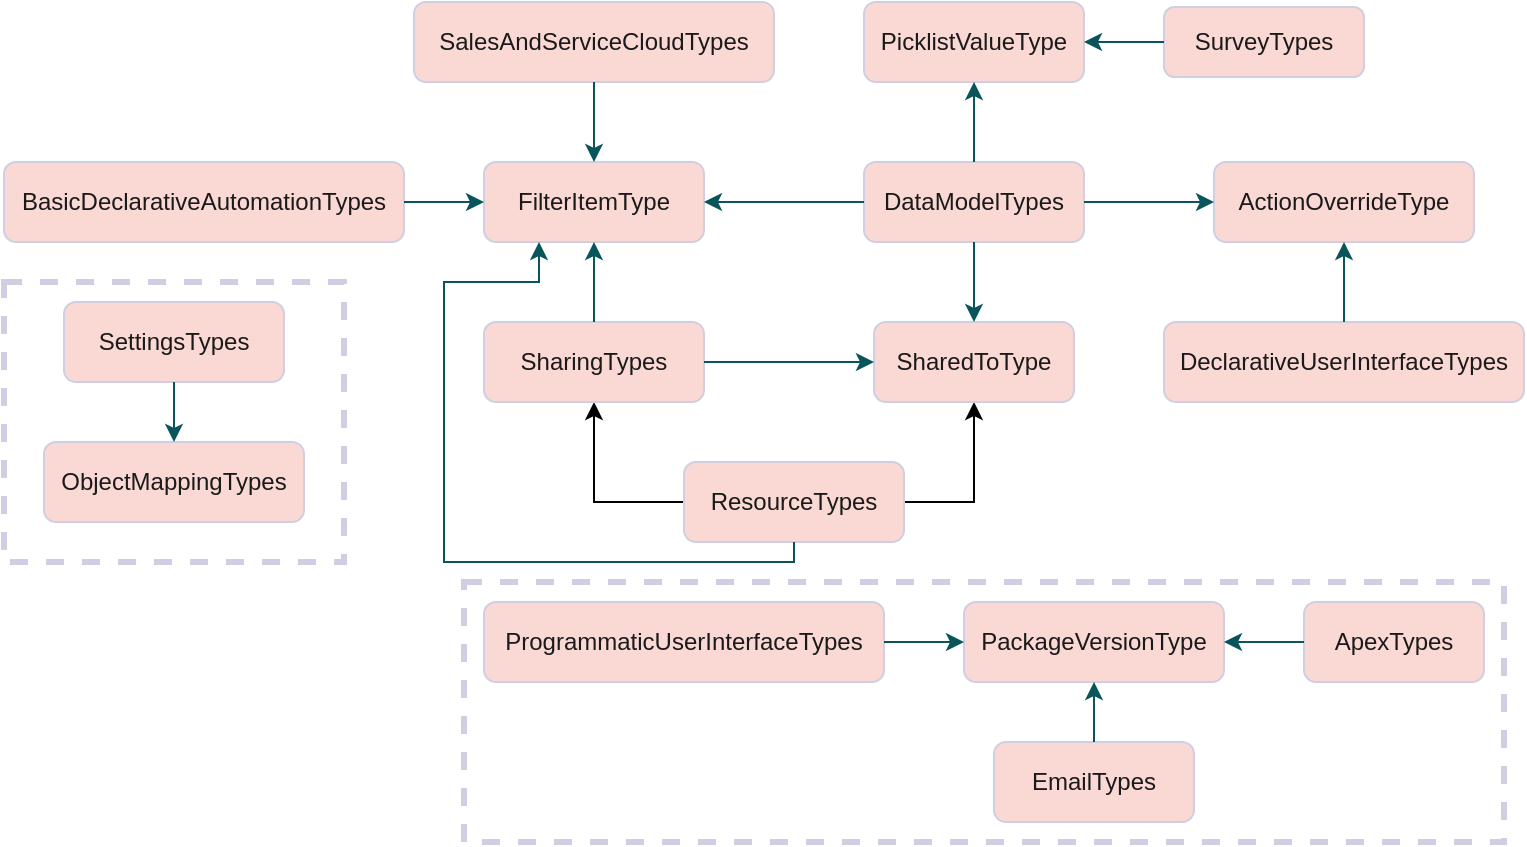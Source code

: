 <mxfile version="16.5.1" type="device"><diagram id="BNyLMyU43pN-Q8ox1tJb" name="Page-1"><mxGraphModel dx="782" dy="585" grid="1" gridSize="10" guides="1" tooltips="1" connect="1" arrows="1" fold="1" page="1" pageScale="1" pageWidth="850" pageHeight="1100" math="0" shadow="0"><root><mxCell id="0"/><mxCell id="1" parent="0"/><mxCell id="GSQGnooPn4CozJIhr5G7-34" value="" style="group;fontColor=#1A1A1A;" parent="1" vertex="1" connectable="0"><mxGeometry x="20" y="100" width="760" height="310" as="geometry"/></mxCell><mxCell id="VjwN_eRnw1BUtJpqLGmb-1" style="edgeStyle=orthogonalEdgeStyle;rounded=0;orthogonalLoop=1;jettySize=auto;html=1;entryX=0.5;entryY=1;entryDx=0;entryDy=0;exitX=0;exitY=0.5;exitDx=0;exitDy=0;" parent="GSQGnooPn4CozJIhr5G7-34" source="GSQGnooPn4CozJIhr5G7-5" target="GSQGnooPn4CozJIhr5G7-6" edge="1"><mxGeometry relative="1" as="geometry"><Array as="points"><mxPoint x="295" y="250"/></Array></mxGeometry></mxCell><mxCell id="g7QvJdN4x5AlrwB24SA4-1" style="edgeStyle=orthogonalEdgeStyle;rounded=0;orthogonalLoop=1;jettySize=auto;html=1;entryX=0.5;entryY=1;entryDx=0;entryDy=0;exitX=1;exitY=0.5;exitDx=0;exitDy=0;" edge="1" parent="GSQGnooPn4CozJIhr5G7-34" source="GSQGnooPn4CozJIhr5G7-5" target="GSQGnooPn4CozJIhr5G7-7"><mxGeometry relative="1" as="geometry"/></mxCell><mxCell id="GSQGnooPn4CozJIhr5G7-5" value="ResourceTypes" style="rounded=1;whiteSpace=wrap;html=1;fillColor=#FAD9D5;strokeColor=#D0CEE2;fontColor=#1A1A1A;" parent="GSQGnooPn4CozJIhr5G7-34" vertex="1"><mxGeometry x="340" y="230" width="110" height="40" as="geometry"/></mxCell><mxCell id="GSQGnooPn4CozJIhr5G7-6" value="SharingTypes" style="rounded=1;whiteSpace=wrap;html=1;fillColor=#FAD9D5;strokeColor=#D0CEE2;fontColor=#1A1A1A;" parent="GSQGnooPn4CozJIhr5G7-34" vertex="1"><mxGeometry x="240" y="160" width="110" height="40" as="geometry"/></mxCell><mxCell id="GSQGnooPn4CozJIhr5G7-7" value="SharedToType" style="rounded=1;whiteSpace=wrap;html=1;fillColor=#FAD9D5;strokeColor=#D0CEE2;fontColor=#1A1A1A;" parent="GSQGnooPn4CozJIhr5G7-34" vertex="1"><mxGeometry x="435" y="160" width="100" height="40" as="geometry"/></mxCell><mxCell id="GSQGnooPn4CozJIhr5G7-8" value="DeclarativeUserInterfaceTypes" style="rounded=1;whiteSpace=wrap;html=1;fillColor=#FAD9D5;strokeColor=#D0CEE2;fontColor=#1A1A1A;" parent="GSQGnooPn4CozJIhr5G7-34" vertex="1"><mxGeometry x="580" y="160" width="180" height="40" as="geometry"/></mxCell><mxCell id="GSQGnooPn4CozJIhr5G7-9" value="ActionOverrideType" style="rounded=1;whiteSpace=wrap;html=1;fillColor=#FAD9D5;strokeColor=#D0CEE2;fontColor=#1A1A1A;" parent="GSQGnooPn4CozJIhr5G7-34" vertex="1"><mxGeometry x="605" y="80" width="130" height="40" as="geometry"/></mxCell><mxCell id="GSQGnooPn4CozJIhr5G7-10" value="DataModelTypes" style="rounded=1;whiteSpace=wrap;html=1;fillColor=#FAD9D5;strokeColor=#D0CEE2;fontColor=#1A1A1A;" parent="GSQGnooPn4CozJIhr5G7-34" vertex="1"><mxGeometry x="430" y="80" width="110" height="40" as="geometry"/></mxCell><mxCell id="GSQGnooPn4CozJIhr5G7-11" value="SurveyTypes" style="rounded=1;whiteSpace=wrap;html=1;fillColor=#FAD9D5;strokeColor=#D0CEE2;fontColor=#1A1A1A;" parent="GSQGnooPn4CozJIhr5G7-34" vertex="1"><mxGeometry x="580" y="2.5" width="100" height="35" as="geometry"/></mxCell><mxCell id="GSQGnooPn4CozJIhr5G7-12" value="PicklistValueType" style="rounded=1;whiteSpace=wrap;html=1;fillColor=#FAD9D5;strokeColor=#D0CEE2;fontColor=#1A1A1A;" parent="GSQGnooPn4CozJIhr5G7-34" vertex="1"><mxGeometry x="430" width="110" height="40" as="geometry"/></mxCell><mxCell id="GSQGnooPn4CozJIhr5G7-15" value="BasicDeclarativeAutomationTypes" style="rounded=1;whiteSpace=wrap;html=1;fillColor=#FAD9D5;strokeColor=#D0CEE2;fontColor=#1A1A1A;" parent="GSQGnooPn4CozJIhr5G7-34" vertex="1"><mxGeometry y="80" width="200" height="40" as="geometry"/></mxCell><mxCell id="GSQGnooPn4CozJIhr5G7-19" value="" style="group;fontColor=#1A1A1A;" parent="GSQGnooPn4CozJIhr5G7-34" vertex="1" connectable="0"><mxGeometry x="205" width="180" height="120" as="geometry"/></mxCell><mxCell id="GSQGnooPn4CozJIhr5G7-13" value="SalesAndServiceCloudTypes" style="rounded=1;whiteSpace=wrap;html=1;fillColor=#FAD9D5;strokeColor=#D0CEE2;fontColor=#1A1A1A;" parent="GSQGnooPn4CozJIhr5G7-19" vertex="1"><mxGeometry width="180" height="40" as="geometry"/></mxCell><mxCell id="GSQGnooPn4CozJIhr5G7-14" value="FilterItemType" style="rounded=1;whiteSpace=wrap;html=1;fillColor=#FAD9D5;strokeColor=#D0CEE2;fontColor=#1A1A1A;" parent="GSQGnooPn4CozJIhr5G7-19" vertex="1"><mxGeometry x="35" y="80" width="110" height="40" as="geometry"/></mxCell><mxCell id="GSQGnooPn4CozJIhr5G7-18" value="" style="edgeStyle=orthogonalEdgeStyle;rounded=0;orthogonalLoop=1;jettySize=auto;html=1;strokeColor=#09555B;fontColor=#1A1A1A;" parent="GSQGnooPn4CozJIhr5G7-19" source="GSQGnooPn4CozJIhr5G7-13" target="GSQGnooPn4CozJIhr5G7-14" edge="1"><mxGeometry relative="1" as="geometry"/></mxCell><mxCell id="GSQGnooPn4CozJIhr5G7-31" value="" style="edgeStyle=orthogonalEdgeStyle;rounded=0;orthogonalLoop=1;jettySize=auto;html=1;strokeColor=#09555B;fontColor=#1A1A1A;exitX=1;exitY=0.5;exitDx=0;exitDy=0;entryX=0;entryY=0.5;entryDx=0;entryDy=0;" parent="GSQGnooPn4CozJIhr5G7-34" source="GSQGnooPn4CozJIhr5G7-6" target="GSQGnooPn4CozJIhr5G7-7" edge="1"><mxGeometry relative="1" as="geometry"><mxPoint x="380" y="220" as="sourcePoint"/><Array as="points"><mxPoint x="380" y="180"/><mxPoint x="380" y="180"/></Array></mxGeometry></mxCell><mxCell id="GSQGnooPn4CozJIhr5G7-27" value="" style="edgeStyle=orthogonalEdgeStyle;rounded=0;orthogonalLoop=1;jettySize=auto;html=1;strokeColor=#09555B;fontColor=#1A1A1A;" parent="GSQGnooPn4CozJIhr5G7-34" source="GSQGnooPn4CozJIhr5G7-8" target="GSQGnooPn4CozJIhr5G7-9" edge="1"><mxGeometry relative="1" as="geometry"/></mxCell><mxCell id="GSQGnooPn4CozJIhr5G7-26" value="" style="edgeStyle=orthogonalEdgeStyle;rounded=0;orthogonalLoop=1;jettySize=auto;html=1;strokeColor=#09555B;fontColor=#1A1A1A;" parent="GSQGnooPn4CozJIhr5G7-34" source="GSQGnooPn4CozJIhr5G7-10" target="GSQGnooPn4CozJIhr5G7-9" edge="1"><mxGeometry relative="1" as="geometry"/></mxCell><mxCell id="GSQGnooPn4CozJIhr5G7-28" value="" style="edgeStyle=orthogonalEdgeStyle;rounded=0;orthogonalLoop=1;jettySize=auto;html=1;strokeColor=#09555B;fontColor=#1A1A1A;" parent="GSQGnooPn4CozJIhr5G7-34" source="GSQGnooPn4CozJIhr5G7-10" target="GSQGnooPn4CozJIhr5G7-7" edge="1"><mxGeometry relative="1" as="geometry"/></mxCell><mxCell id="GSQGnooPn4CozJIhr5G7-24" value="" style="edgeStyle=orthogonalEdgeStyle;rounded=0;orthogonalLoop=1;jettySize=auto;html=1;strokeColor=#09555B;fontColor=#1A1A1A;" parent="GSQGnooPn4CozJIhr5G7-34" source="GSQGnooPn4CozJIhr5G7-10" target="GSQGnooPn4CozJIhr5G7-12" edge="1"><mxGeometry relative="1" as="geometry"/></mxCell><mxCell id="GSQGnooPn4CozJIhr5G7-25" value="" style="edgeStyle=orthogonalEdgeStyle;rounded=0;orthogonalLoop=1;jettySize=auto;html=1;strokeColor=#09555B;fontColor=#1A1A1A;" parent="GSQGnooPn4CozJIhr5G7-34" source="GSQGnooPn4CozJIhr5G7-11" target="GSQGnooPn4CozJIhr5G7-12" edge="1"><mxGeometry relative="1" as="geometry"/></mxCell><mxCell id="GSQGnooPn4CozJIhr5G7-20" value="" style="edgeStyle=orthogonalEdgeStyle;rounded=0;orthogonalLoop=1;jettySize=auto;html=1;strokeColor=#09555B;fontColor=#1A1A1A;" parent="GSQGnooPn4CozJIhr5G7-34" source="GSQGnooPn4CozJIhr5G7-15" target="GSQGnooPn4CozJIhr5G7-14" edge="1"><mxGeometry relative="1" as="geometry"/></mxCell><mxCell id="GSQGnooPn4CozJIhr5G7-21" value="" style="edgeStyle=orthogonalEdgeStyle;rounded=0;orthogonalLoop=1;jettySize=auto;html=1;strokeColor=#09555B;fontColor=#1A1A1A;" parent="GSQGnooPn4CozJIhr5G7-34" source="GSQGnooPn4CozJIhr5G7-10" target="GSQGnooPn4CozJIhr5G7-14" edge="1"><mxGeometry relative="1" as="geometry"/></mxCell><mxCell id="GSQGnooPn4CozJIhr5G7-30" value="" style="edgeStyle=orthogonalEdgeStyle;rounded=0;orthogonalLoop=1;jettySize=auto;html=1;strokeColor=#09555B;fontColor=#1A1A1A;exitX=0.5;exitY=0;exitDx=0;exitDy=0;" parent="GSQGnooPn4CozJIhr5G7-34" source="GSQGnooPn4CozJIhr5G7-6" target="GSQGnooPn4CozJIhr5G7-14" edge="1"><mxGeometry relative="1" as="geometry"><Array as="points"><mxPoint x="295" y="160"/><mxPoint x="295" y="160"/></Array></mxGeometry></mxCell><mxCell id="GSQGnooPn4CozJIhr5G7-32" value="" style="edgeStyle=orthogonalEdgeStyle;rounded=0;orthogonalLoop=1;jettySize=auto;html=1;strokeColor=#09555B;fontColor=#1A1A1A;exitX=0.5;exitY=1;exitDx=0;exitDy=0;entryX=0.25;entryY=1;entryDx=0;entryDy=0;" parent="GSQGnooPn4CozJIhr5G7-34" source="GSQGnooPn4CozJIhr5G7-5" target="GSQGnooPn4CozJIhr5G7-14" edge="1"><mxGeometry relative="1" as="geometry"><Array as="points"><mxPoint x="395" y="280"/><mxPoint x="220" y="280"/><mxPoint x="220" y="140"/><mxPoint x="268" y="140"/></Array></mxGeometry></mxCell><mxCell id="GSQGnooPn4CozJIhr5G7-40" value="" style="whiteSpace=wrap;html=1;rounded=0;strokeColor=#D0CEE2;strokeWidth=3;dashed=1;fillColor=none;fontColor=#1A1A1A;" parent="GSQGnooPn4CozJIhr5G7-34" vertex="1"><mxGeometry y="140" width="170" height="140" as="geometry"/></mxCell><mxCell id="GSQGnooPn4CozJIhr5G7-16" value="SettingsTypes" style="rounded=1;whiteSpace=wrap;html=1;fillColor=#FAD9D5;strokeColor=#D0CEE2;fontColor=#1A1A1A;" parent="GSQGnooPn4CozJIhr5G7-34" vertex="1"><mxGeometry x="30" y="150" width="110" height="40" as="geometry"/></mxCell><mxCell id="GSQGnooPn4CozJIhr5G7-35" value="" style="group;fontColor=#1A1A1A;" parent="1" vertex="1" connectable="0"><mxGeometry x="40" y="320" width="130" height="110" as="geometry"/></mxCell><mxCell id="GSQGnooPn4CozJIhr5G7-17" value="ObjectMappingTypes" style="rounded=1;whiteSpace=wrap;html=1;fillColor=#FAD9D5;strokeColor=#D0CEE2;fontColor=#1A1A1A;" parent="GSQGnooPn4CozJIhr5G7-35" vertex="1"><mxGeometry width="130" height="40" as="geometry"/></mxCell><mxCell id="GSQGnooPn4CozJIhr5G7-33" value="" style="edgeStyle=orthogonalEdgeStyle;rounded=0;orthogonalLoop=1;jettySize=auto;html=1;strokeColor=#09555B;fontColor=#1A1A1A;" parent="1" source="GSQGnooPn4CozJIhr5G7-16" target="GSQGnooPn4CozJIhr5G7-17" edge="1"><mxGeometry relative="1" as="geometry"/></mxCell><mxCell id="GSQGnooPn4CozJIhr5G7-39" value="" style="group;strokeColor=none;perimeterSpacing=14;strokeWidth=1;rounded=0;fontColor=#1A1A1A;" parent="1" vertex="1" connectable="0"><mxGeometry x="260" y="400" width="510" height="120" as="geometry"/></mxCell><mxCell id="GSQGnooPn4CozJIhr5G7-1" value="PackageVersionType" style="rounded=1;whiteSpace=wrap;html=1;fillColor=#FAD9D5;strokeColor=#D0CEE2;fontColor=#1A1A1A;" parent="GSQGnooPn4CozJIhr5G7-39" vertex="1"><mxGeometry x="240" width="130" height="40" as="geometry"/></mxCell><mxCell id="GSQGnooPn4CozJIhr5G7-2" value="ApexTypes&lt;span style=&quot;color: rgba(0 , 0 , 0 , 0) ; font-family: monospace ; font-size: 0px&quot;&gt;%3CmxGraphModel%3E%3Croot%3E%3CmxCell%20id%3D%220%22%2F%3E%3CmxCell%20id%3D%221%22%20parent%3D%220%22%2F%3E%3CmxCell%20id%3D%222%22%20value%3D%22PackageVersionType%22%20style%3D%22rounded%3D1%3BwhiteSpace%3Dwrap%3Bhtml%3D1%3B%22%20vertex%3D%221%22%20parent%3D%221%22%3E%3CmxGeometry%20x%3D%22340%22%20y%3D%22270%22%20width%3D%22130%22%20height%3D%2260%22%20as%3D%22geometry%22%2F%3E%3C%2FmxCell%3E%3C%2Froot%3E%3C%2FmxGraphModel%3E&lt;/span&gt;" style="rounded=1;whiteSpace=wrap;html=1;fillColor=#FAD9D5;strokeColor=#D0CEE2;fontColor=#1A1A1A;" parent="GSQGnooPn4CozJIhr5G7-39" vertex="1"><mxGeometry x="410" width="90" height="40" as="geometry"/></mxCell><mxCell id="GSQGnooPn4CozJIhr5G7-3" value="EmailTypes" style="rounded=1;whiteSpace=wrap;html=1;fillColor=#FAD9D5;strokeColor=#D0CEE2;fontColor=#1A1A1A;" parent="GSQGnooPn4CozJIhr5G7-39" vertex="1"><mxGeometry x="255" y="70" width="100" height="40" as="geometry"/></mxCell><mxCell id="GSQGnooPn4CozJIhr5G7-4" value="ProgrammaticUserInterfaceTypes" style="rounded=1;whiteSpace=wrap;html=1;fillColor=#FAD9D5;strokeColor=#D0CEE2;fontColor=#1A1A1A;" parent="GSQGnooPn4CozJIhr5G7-39" vertex="1"><mxGeometry width="200" height="40" as="geometry"/></mxCell><mxCell id="GSQGnooPn4CozJIhr5G7-38" value="" style="edgeStyle=orthogonalEdgeStyle;rounded=0;orthogonalLoop=1;jettySize=auto;html=1;strokeColor=#09555B;fontColor=#1A1A1A;" parent="GSQGnooPn4CozJIhr5G7-39" source="GSQGnooPn4CozJIhr5G7-2" target="GSQGnooPn4CozJIhr5G7-1" edge="1"><mxGeometry relative="1" as="geometry"/></mxCell><mxCell id="GSQGnooPn4CozJIhr5G7-36" value="" style="edgeStyle=orthogonalEdgeStyle;rounded=0;orthogonalLoop=1;jettySize=auto;html=1;strokeColor=#09555B;fontColor=#1A1A1A;" parent="GSQGnooPn4CozJIhr5G7-39" source="GSQGnooPn4CozJIhr5G7-3" target="GSQGnooPn4CozJIhr5G7-1" edge="1"><mxGeometry relative="1" as="geometry"/></mxCell><mxCell id="GSQGnooPn4CozJIhr5G7-37" value="" style="edgeStyle=orthogonalEdgeStyle;rounded=0;orthogonalLoop=1;jettySize=auto;html=1;strokeColor=#09555B;fontColor=#1A1A1A;" parent="GSQGnooPn4CozJIhr5G7-39" source="GSQGnooPn4CozJIhr5G7-4" target="GSQGnooPn4CozJIhr5G7-1" edge="1"><mxGeometry relative="1" as="geometry"/></mxCell><mxCell id="GSQGnooPn4CozJIhr5G7-41" value="" style="rounded=0;whiteSpace=wrap;html=1;dashed=1;strokeColor=#D0CEE2;strokeWidth=3;fillColor=none;fontColor=#1A1A1A;" parent="GSQGnooPn4CozJIhr5G7-39" vertex="1"><mxGeometry x="-10" y="-10" width="520" height="130" as="geometry"/></mxCell></root></mxGraphModel></diagram></mxfile>